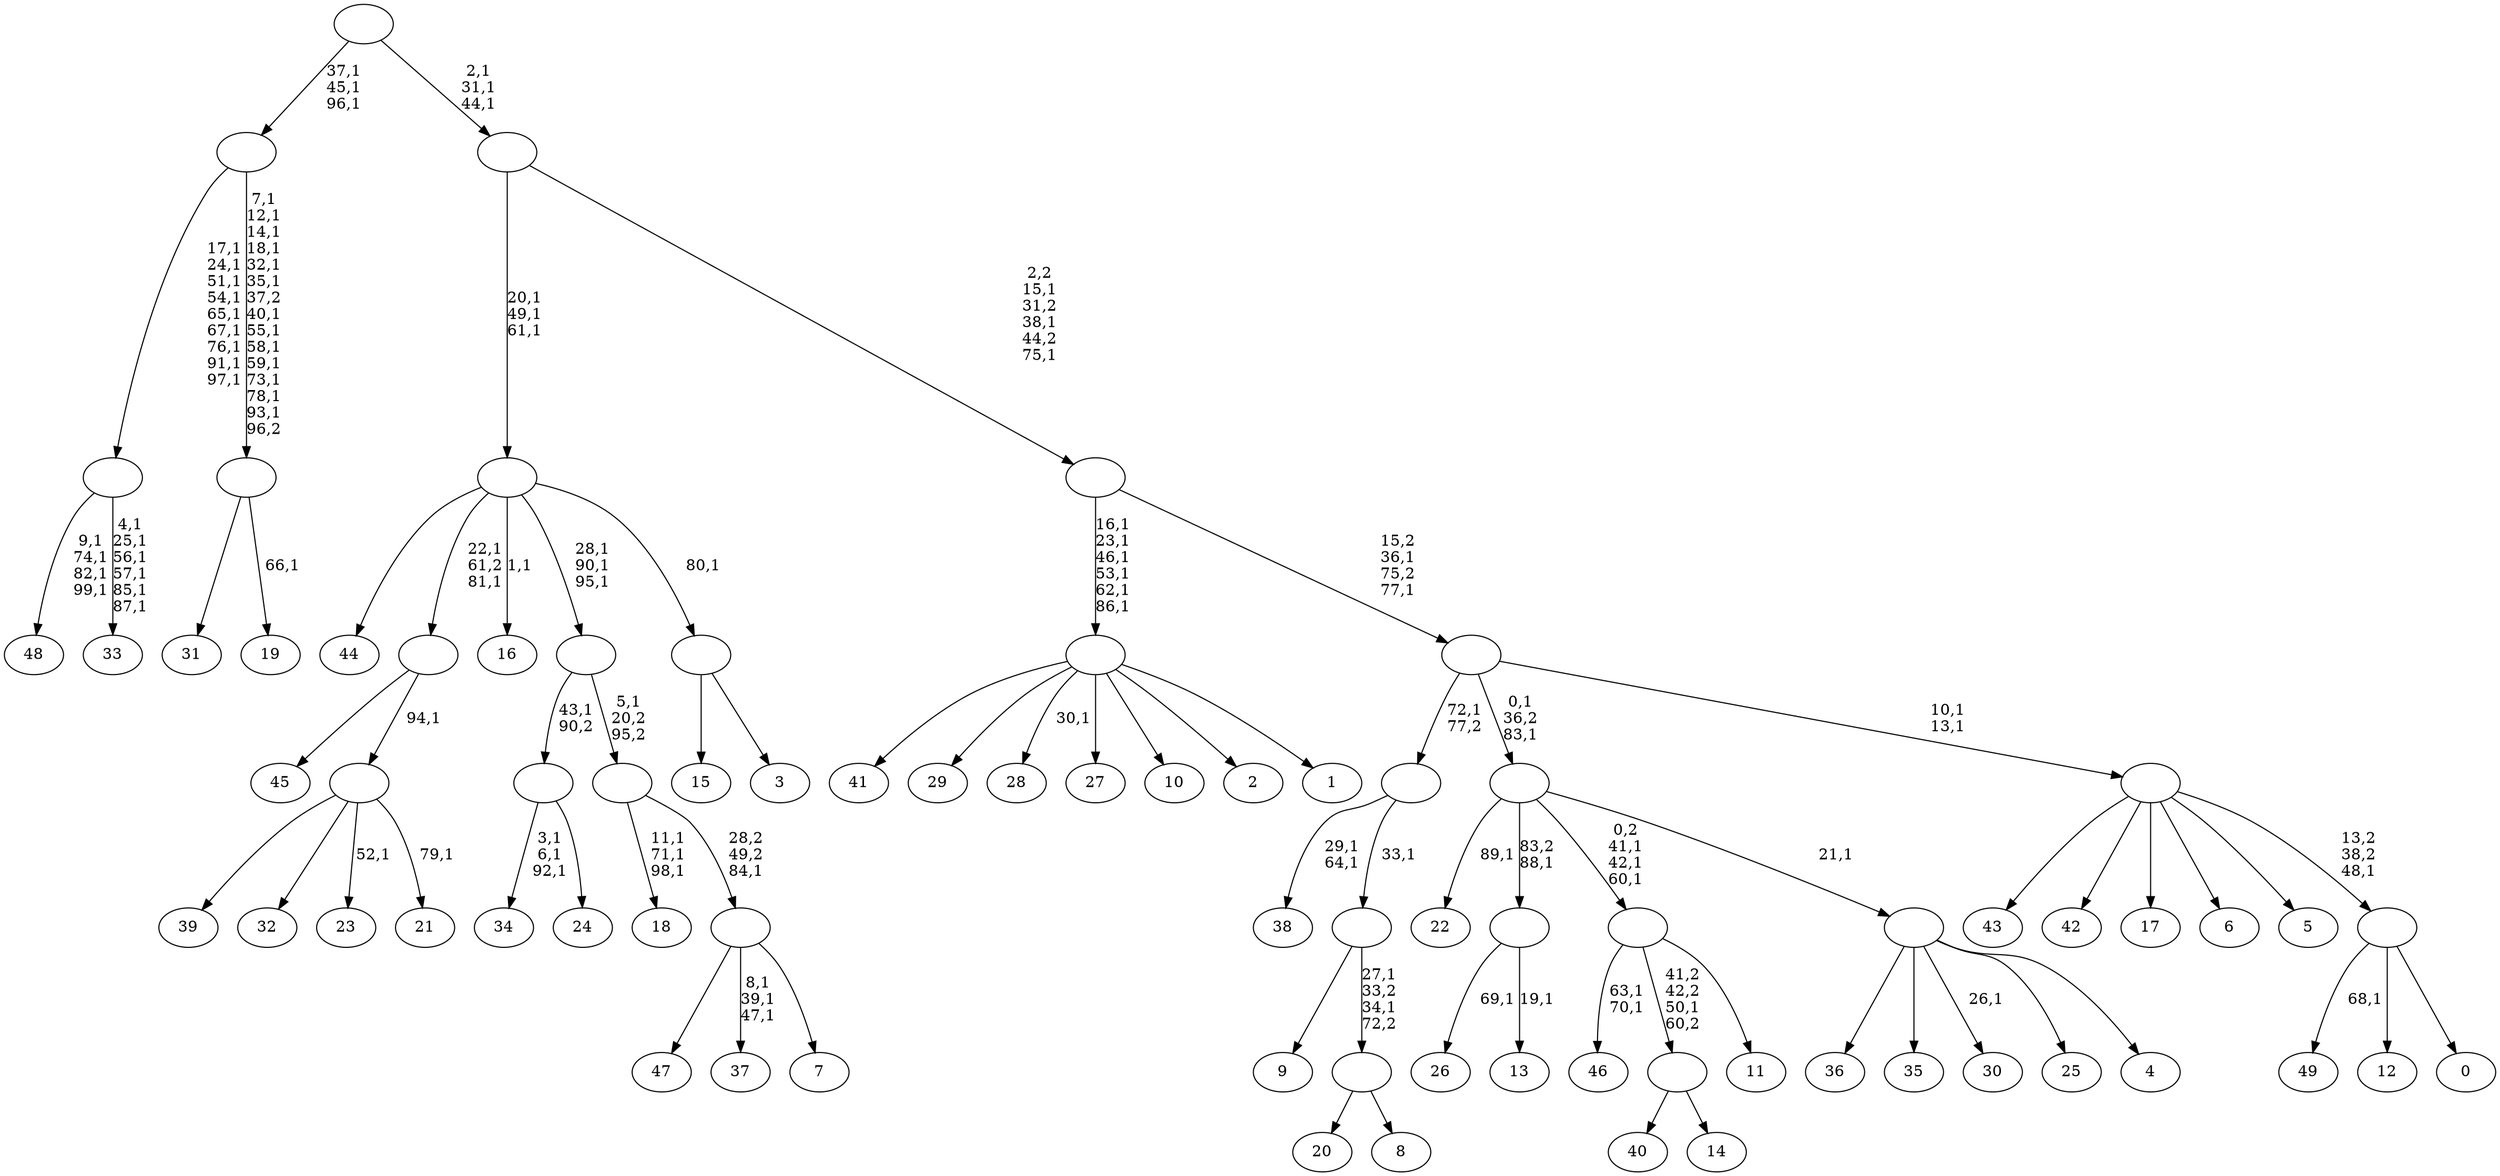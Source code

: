digraph T {
	150 [label="49"]
	148 [label="48"]
	143 [label="47"]
	142 [label="46"]
	139 [label="45"]
	138 [label="44"]
	137 [label="43"]
	136 [label="42"]
	135 [label="41"]
	134 [label="40"]
	133 [label="39"]
	132 [label="38"]
	129 [label="37"]
	125 [label="36"]
	124 [label="35"]
	123 [label="34"]
	119 [label="33"]
	112 [label=""]
	103 [label="32"]
	102 [label="31"]
	101 [label="30"]
	99 [label="29"]
	98 [label="28"]
	96 [label="27"]
	95 [label="26"]
	93 [label="25"]
	92 [label="24"]
	91 [label=""]
	90 [label="23"]
	88 [label="22"]
	86 [label="21"]
	84 [label=""]
	83 [label=""]
	81 [label="20"]
	80 [label="19"]
	78 [label=""]
	65 [label=""]
	62 [label="18"]
	58 [label="17"]
	57 [label="16"]
	55 [label="15"]
	54 [label="14"]
	53 [label=""]
	52 [label="13"]
	50 [label=""]
	49 [label="12"]
	48 [label="11"]
	47 [label=""]
	44 [label="10"]
	43 [label="9"]
	42 [label="8"]
	41 [label=""]
	39 [label=""]
	38 [label=""]
	37 [label="7"]
	36 [label=""]
	35 [label=""]
	34 [label=""]
	31 [label="6"]
	30 [label="5"]
	29 [label="4"]
	28 [label=""]
	27 [label=""]
	25 [label="3"]
	24 [label=""]
	23 [label=""]
	20 [label="2"]
	19 [label="1"]
	18 [label=""]
	12 [label="0"]
	11 [label=""]
	10 [label=""]
	8 [label=""]
	6 [label=""]
	3 [label=""]
	0 [label=""]
	112 -> 119 [label="4,1\n25,1\n56,1\n57,1\n85,1\n87,1"]
	112 -> 148 [label="9,1\n74,1\n82,1\n99,1"]
	91 -> 123 [label="3,1\n6,1\n92,1"]
	91 -> 92 [label=""]
	84 -> 86 [label="79,1"]
	84 -> 90 [label="52,1"]
	84 -> 133 [label=""]
	84 -> 103 [label=""]
	83 -> 139 [label=""]
	83 -> 84 [label="94,1"]
	78 -> 80 [label="66,1"]
	78 -> 102 [label=""]
	65 -> 78 [label="7,1\n12,1\n14,1\n18,1\n32,1\n35,1\n37,2\n40,1\n55,1\n58,1\n59,1\n73,1\n78,1\n93,1\n96,2"]
	65 -> 112 [label="17,1\n24,1\n51,1\n54,1\n65,1\n67,1\n76,1\n91,1\n97,1"]
	53 -> 134 [label=""]
	53 -> 54 [label=""]
	50 -> 52 [label="19,1"]
	50 -> 95 [label="69,1"]
	47 -> 142 [label="63,1\n70,1"]
	47 -> 53 [label="41,2\n42,2\n50,1\n60,2"]
	47 -> 48 [label=""]
	41 -> 81 [label=""]
	41 -> 42 [label=""]
	39 -> 41 [label="27,1\n33,2\n34,1\n72,2"]
	39 -> 43 [label=""]
	38 -> 132 [label="29,1\n64,1"]
	38 -> 39 [label="33,1"]
	36 -> 129 [label="8,1\n39,1\n47,1"]
	36 -> 143 [label=""]
	36 -> 37 [label=""]
	35 -> 62 [label="11,1\n71,1\n98,1"]
	35 -> 36 [label="28,2\n49,2\n84,1"]
	34 -> 91 [label="43,1\n90,2"]
	34 -> 35 [label="5,1\n20,2\n95,2"]
	28 -> 101 [label="26,1"]
	28 -> 125 [label=""]
	28 -> 124 [label=""]
	28 -> 93 [label=""]
	28 -> 29 [label=""]
	27 -> 47 [label="0,2\n41,1\n42,1\n60,1"]
	27 -> 88 [label="89,1"]
	27 -> 50 [label="83,2\n88,1"]
	27 -> 28 [label="21,1"]
	24 -> 55 [label=""]
	24 -> 25 [label=""]
	23 -> 34 [label="28,1\n90,1\n95,1"]
	23 -> 57 [label="1,1"]
	23 -> 83 [label="22,1\n61,2\n81,1"]
	23 -> 138 [label=""]
	23 -> 24 [label="80,1"]
	18 -> 98 [label="30,1"]
	18 -> 135 [label=""]
	18 -> 99 [label=""]
	18 -> 96 [label=""]
	18 -> 44 [label=""]
	18 -> 20 [label=""]
	18 -> 19 [label=""]
	11 -> 150 [label="68,1"]
	11 -> 49 [label=""]
	11 -> 12 [label=""]
	10 -> 137 [label=""]
	10 -> 136 [label=""]
	10 -> 58 [label=""]
	10 -> 31 [label=""]
	10 -> 30 [label=""]
	10 -> 11 [label="13,2\n38,2\n48,1"]
	8 -> 10 [label="10,1\n13,1"]
	8 -> 27 [label="0,1\n36,2\n83,1"]
	8 -> 38 [label="72,1\n77,2"]
	6 -> 8 [label="15,2\n36,1\n75,2\n77,1"]
	6 -> 18 [label="16,1\n23,1\n46,1\n53,1\n62,1\n86,1"]
	3 -> 6 [label="2,2\n15,1\n31,2\n38,1\n44,2\n75,1"]
	3 -> 23 [label="20,1\n49,1\n61,1"]
	0 -> 3 [label="2,1\n31,1\n44,1"]
	0 -> 65 [label="37,1\n45,1\n96,1"]
}

